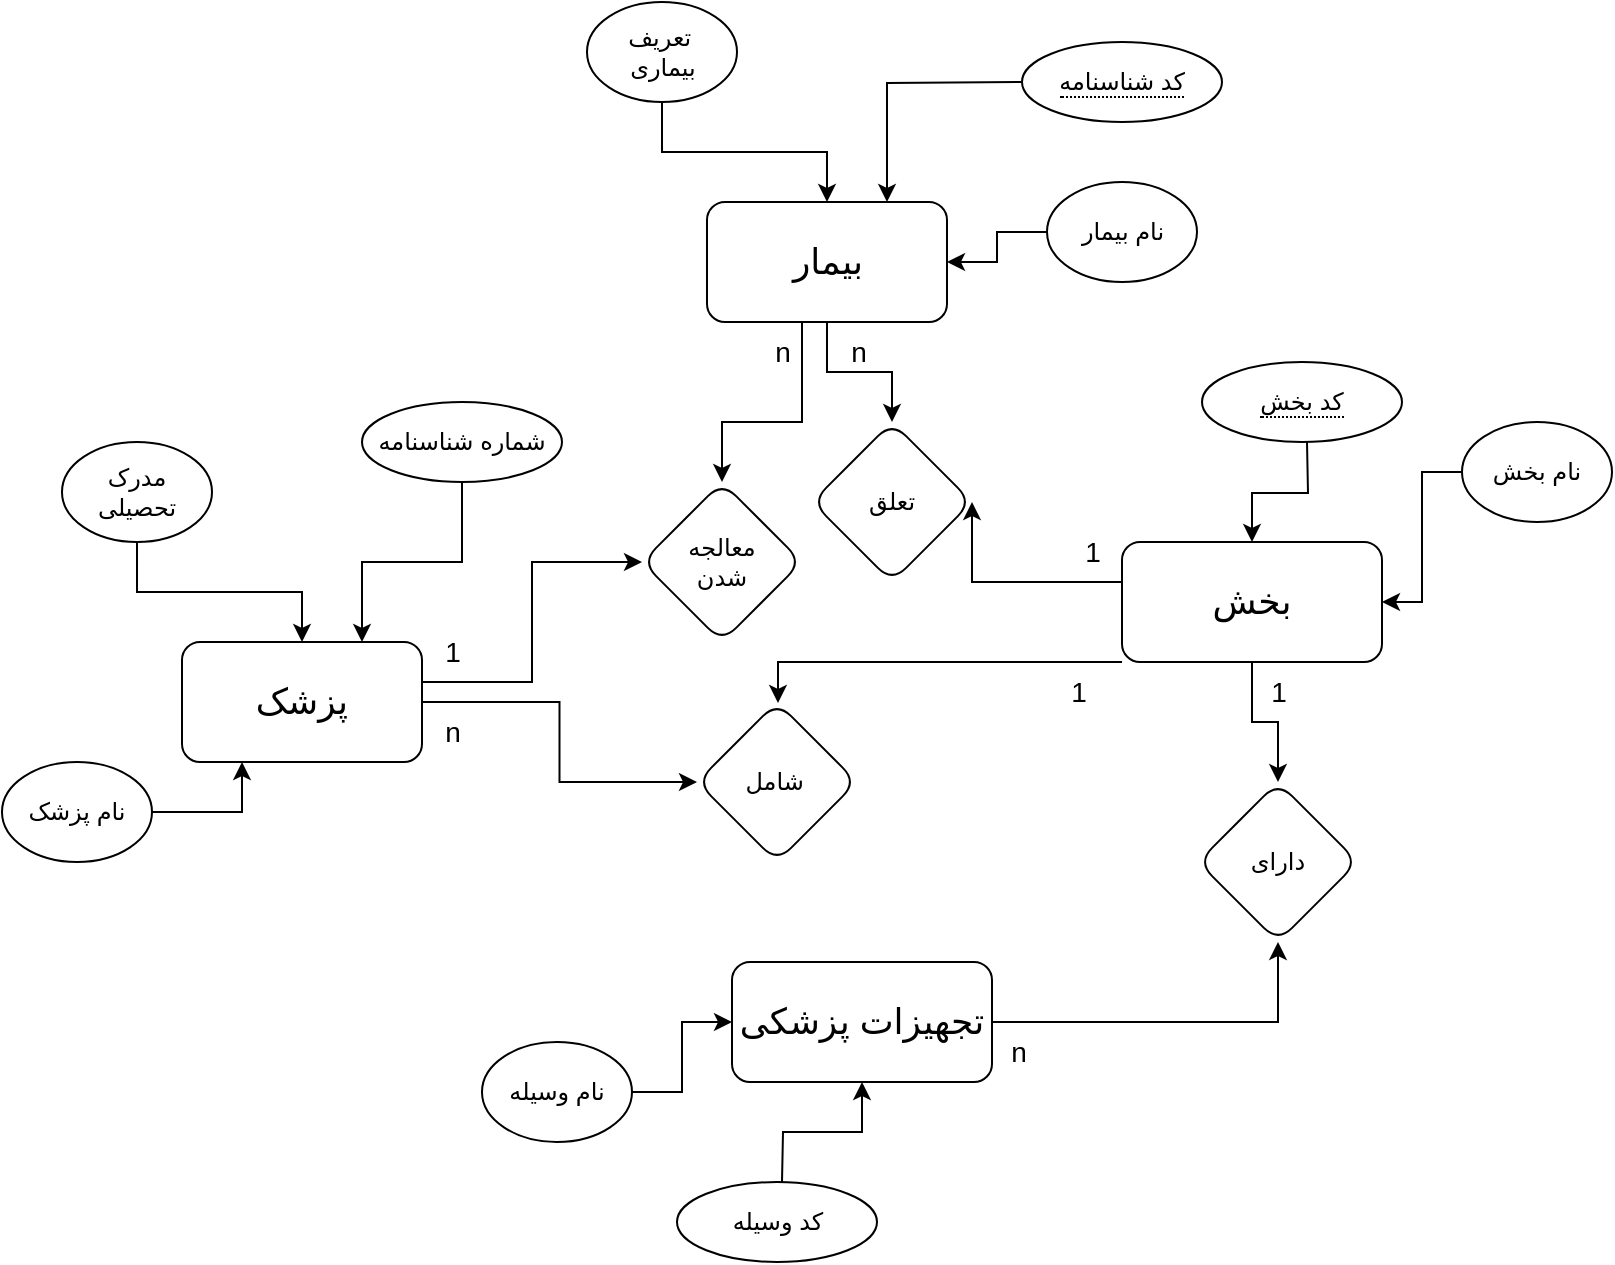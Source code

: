 <mxfile version="24.2.1" type="github">
  <diagram id="R2lEEEUBdFMjLlhIrx00" name="Page-1">
    <mxGraphModel dx="1386" dy="2999" grid="1" gridSize="10" guides="1" tooltips="1" connect="1" arrows="1" fold="1" page="1" pageScale="1" pageWidth="850" pageHeight="1100" math="0" shadow="0" extFonts="Permanent Marker^https://fonts.googleapis.com/css?family=Permanent+Marker">
      <root>
        <mxCell id="0" />
        <mxCell id="1" parent="0" />
        <mxCell id="UUWB8JxI6VlObo6ft-MA-34" value="" style="edgeStyle=orthogonalEdgeStyle;rounded=0;orthogonalLoop=1;jettySize=auto;html=1;" parent="1" source="UUWB8JxI6VlObo6ft-MA-1" target="UUWB8JxI6VlObo6ft-MA-33" edge="1">
          <mxGeometry relative="1" as="geometry" />
        </mxCell>
        <mxCell id="UUWB8JxI6VlObo6ft-MA-41" value="" style="edgeStyle=orthogonalEdgeStyle;rounded=0;orthogonalLoop=1;jettySize=auto;html=1;" parent="1" source="UUWB8JxI6VlObo6ft-MA-1" target="UUWB8JxI6VlObo6ft-MA-40" edge="1">
          <mxGeometry relative="1" as="geometry">
            <Array as="points">
              <mxPoint x="420" y="-1970" />
              <mxPoint x="380" y="-1970" />
            </Array>
          </mxGeometry>
        </mxCell>
        <mxCell id="UUWB8JxI6VlObo6ft-MA-1" value="&lt;span style=&quot;font-size: 18px;&quot;&gt;بیمار&lt;/span&gt;" style="rounded=1;whiteSpace=wrap;html=1;" parent="1" vertex="1">
          <mxGeometry x="372.5" y="-2080" width="120" height="60" as="geometry" />
        </mxCell>
        <mxCell id="UUWB8JxI6VlObo6ft-MA-2" style="edgeStyle=orthogonalEdgeStyle;rounded=0;orthogonalLoop=1;jettySize=auto;html=1;entryX=0.5;entryY=0;entryDx=0;entryDy=0;" parent="1" source="UUWB8JxI6VlObo6ft-MA-3" target="UUWB8JxI6VlObo6ft-MA-1" edge="1">
          <mxGeometry relative="1" as="geometry">
            <mxPoint x="415" y="-2150" as="targetPoint" />
          </mxGeometry>
        </mxCell>
        <mxCell id="UUWB8JxI6VlObo6ft-MA-3" value="تعریف&amp;nbsp;&lt;div&gt;بیماری&lt;/div&gt;" style="ellipse;whiteSpace=wrap;html=1;" parent="1" vertex="1">
          <mxGeometry x="312.5" y="-2180" width="75" height="50" as="geometry" />
        </mxCell>
        <mxCell id="UUWB8JxI6VlObo6ft-MA-4" style="edgeStyle=orthogonalEdgeStyle;rounded=0;orthogonalLoop=1;jettySize=auto;html=1;entryX=0.75;entryY=0;entryDx=0;entryDy=0;" parent="1" target="UUWB8JxI6VlObo6ft-MA-1" edge="1">
          <mxGeometry relative="1" as="geometry">
            <mxPoint x="530" y="-2140" as="sourcePoint" />
          </mxGeometry>
        </mxCell>
        <mxCell id="UUWB8JxI6VlObo6ft-MA-7" style="edgeStyle=orthogonalEdgeStyle;rounded=0;orthogonalLoop=1;jettySize=auto;html=1;entryX=1;entryY=0.5;entryDx=0;entryDy=0;" parent="1" source="UUWB8JxI6VlObo6ft-MA-6" target="UUWB8JxI6VlObo6ft-MA-1" edge="1">
          <mxGeometry relative="1" as="geometry" />
        </mxCell>
        <mxCell id="UUWB8JxI6VlObo6ft-MA-6" value="نام بیمار" style="ellipse;whiteSpace=wrap;html=1;" parent="1" vertex="1">
          <mxGeometry x="542.5" y="-2090" width="75" height="50" as="geometry" />
        </mxCell>
        <mxCell id="UUWB8JxI6VlObo6ft-MA-42" style="edgeStyle=orthogonalEdgeStyle;rounded=0;orthogonalLoop=1;jettySize=auto;html=1;entryX=0;entryY=0.5;entryDx=0;entryDy=0;" parent="1" source="UUWB8JxI6VlObo6ft-MA-8" target="UUWB8JxI6VlObo6ft-MA-40" edge="1">
          <mxGeometry relative="1" as="geometry">
            <Array as="points">
              <mxPoint x="285" y="-1840" />
              <mxPoint x="285" y="-1900" />
            </Array>
          </mxGeometry>
        </mxCell>
        <mxCell id="UUWB8JxI6VlObo6ft-MA-49" style="edgeStyle=orthogonalEdgeStyle;rounded=0;orthogonalLoop=1;jettySize=auto;html=1;entryX=0;entryY=0.5;entryDx=0;entryDy=0;" parent="1" source="UUWB8JxI6VlObo6ft-MA-8" target="UUWB8JxI6VlObo6ft-MA-47" edge="1">
          <mxGeometry relative="1" as="geometry" />
        </mxCell>
        <mxCell id="UUWB8JxI6VlObo6ft-MA-8" value="&lt;span style=&quot;font-size: 18px;&quot;&gt;پزشک&lt;/span&gt;" style="rounded=1;whiteSpace=wrap;html=1;" parent="1" vertex="1">
          <mxGeometry x="110" y="-1860" width="120" height="60" as="geometry" />
        </mxCell>
        <mxCell id="UUWB8JxI6VlObo6ft-MA-9" style="edgeStyle=orthogonalEdgeStyle;rounded=0;orthogonalLoop=1;jettySize=auto;html=1;entryX=0.5;entryY=0;entryDx=0;entryDy=0;" parent="1" source="UUWB8JxI6VlObo6ft-MA-10" target="UUWB8JxI6VlObo6ft-MA-8" edge="1">
          <mxGeometry relative="1" as="geometry">
            <mxPoint x="152.5" y="-1930" as="targetPoint" />
          </mxGeometry>
        </mxCell>
        <mxCell id="UUWB8JxI6VlObo6ft-MA-10" value="مدرک&lt;div&gt;تحصیلی&lt;/div&gt;" style="ellipse;whiteSpace=wrap;html=1;" parent="1" vertex="1">
          <mxGeometry x="50" y="-1960" width="75" height="50" as="geometry" />
        </mxCell>
        <mxCell id="UUWB8JxI6VlObo6ft-MA-11" style="edgeStyle=orthogonalEdgeStyle;rounded=0;orthogonalLoop=1;jettySize=auto;html=1;entryX=0.75;entryY=0;entryDx=0;entryDy=0;exitX=0.5;exitY=1;exitDx=0;exitDy=0;" parent="1" source="r_t4AuF_sLai2iyTPVba-3" target="UUWB8JxI6VlObo6ft-MA-8" edge="1">
          <mxGeometry relative="1" as="geometry">
            <mxPoint x="245" y="-1920" as="sourcePoint" />
          </mxGeometry>
        </mxCell>
        <mxCell id="UUWB8JxI6VlObo6ft-MA-27" style="edgeStyle=orthogonalEdgeStyle;rounded=0;orthogonalLoop=1;jettySize=auto;html=1;entryX=0.25;entryY=1;entryDx=0;entryDy=0;" parent="1" source="UUWB8JxI6VlObo6ft-MA-14" target="UUWB8JxI6VlObo6ft-MA-8" edge="1">
          <mxGeometry relative="1" as="geometry" />
        </mxCell>
        <mxCell id="UUWB8JxI6VlObo6ft-MA-14" value="نام پزشک" style="ellipse;whiteSpace=wrap;html=1;" parent="1" vertex="1">
          <mxGeometry x="20" y="-1800" width="75" height="50" as="geometry" />
        </mxCell>
        <mxCell id="UUWB8JxI6VlObo6ft-MA-54" value="" style="edgeStyle=orthogonalEdgeStyle;rounded=0;orthogonalLoop=1;jettySize=auto;html=1;" parent="1" source="UUWB8JxI6VlObo6ft-MA-15" target="UUWB8JxI6VlObo6ft-MA-53" edge="1">
          <mxGeometry relative="1" as="geometry" />
        </mxCell>
        <mxCell id="UUWB8JxI6VlObo6ft-MA-15" value="&lt;span style=&quot;font-size: 18px;&quot;&gt;تجهیزات پزشکی&lt;/span&gt;" style="rounded=1;whiteSpace=wrap;html=1;" parent="1" vertex="1">
          <mxGeometry x="385" y="-1700" width="130" height="60" as="geometry" />
        </mxCell>
        <mxCell id="UUWB8JxI6VlObo6ft-MA-31" style="edgeStyle=orthogonalEdgeStyle;rounded=0;orthogonalLoop=1;jettySize=auto;html=1;entryX=0.5;entryY=1;entryDx=0;entryDy=0;" parent="1" target="UUWB8JxI6VlObo6ft-MA-15" edge="1">
          <mxGeometry relative="1" as="geometry">
            <mxPoint x="410" y="-1590" as="sourcePoint" />
          </mxGeometry>
        </mxCell>
        <mxCell id="UUWB8JxI6VlObo6ft-MA-56" style="edgeStyle=orthogonalEdgeStyle;rounded=0;orthogonalLoop=1;jettySize=auto;html=1;entryX=0;entryY=0.5;entryDx=0;entryDy=0;" parent="1" source="UUWB8JxI6VlObo6ft-MA-21" target="UUWB8JxI6VlObo6ft-MA-15" edge="1">
          <mxGeometry relative="1" as="geometry" />
        </mxCell>
        <mxCell id="UUWB8JxI6VlObo6ft-MA-21" value="نام وسیله" style="ellipse;whiteSpace=wrap;html=1;" parent="1" vertex="1">
          <mxGeometry x="260" y="-1660" width="75" height="50" as="geometry" />
        </mxCell>
        <mxCell id="UUWB8JxI6VlObo6ft-MA-36" style="edgeStyle=orthogonalEdgeStyle;rounded=0;orthogonalLoop=1;jettySize=auto;html=1;entryX=1;entryY=0.5;entryDx=0;entryDy=0;" parent="1" source="UUWB8JxI6VlObo6ft-MA-22" target="UUWB8JxI6VlObo6ft-MA-33" edge="1">
          <mxGeometry relative="1" as="geometry">
            <Array as="points">
              <mxPoint x="560" y="-1890" />
              <mxPoint x="560" y="-1890" />
            </Array>
          </mxGeometry>
        </mxCell>
        <mxCell id="UUWB8JxI6VlObo6ft-MA-48" value="" style="edgeStyle=orthogonalEdgeStyle;rounded=0;orthogonalLoop=1;jettySize=auto;html=1;" parent="1" source="UUWB8JxI6VlObo6ft-MA-22" target="UUWB8JxI6VlObo6ft-MA-47" edge="1">
          <mxGeometry relative="1" as="geometry">
            <Array as="points">
              <mxPoint x="408" y="-1850" />
            </Array>
          </mxGeometry>
        </mxCell>
        <mxCell id="UUWB8JxI6VlObo6ft-MA-57" style="edgeStyle=orthogonalEdgeStyle;rounded=0;orthogonalLoop=1;jettySize=auto;html=1;" parent="1" source="UUWB8JxI6VlObo6ft-MA-22" target="UUWB8JxI6VlObo6ft-MA-53" edge="1">
          <mxGeometry relative="1" as="geometry" />
        </mxCell>
        <mxCell id="UUWB8JxI6VlObo6ft-MA-22" value="&lt;span style=&quot;font-size: 18px;&quot;&gt;بخش&lt;/span&gt;" style="rounded=1;whiteSpace=wrap;html=1;" parent="1" vertex="1">
          <mxGeometry x="580" y="-1910" width="130" height="60" as="geometry" />
        </mxCell>
        <mxCell id="UUWB8JxI6VlObo6ft-MA-52" style="edgeStyle=orthogonalEdgeStyle;rounded=0;orthogonalLoop=1;jettySize=auto;html=1;" parent="1" target="UUWB8JxI6VlObo6ft-MA-22" edge="1">
          <mxGeometry relative="1" as="geometry">
            <mxPoint x="672.5" y="-1960" as="sourcePoint" />
          </mxGeometry>
        </mxCell>
        <mxCell id="UUWB8JxI6VlObo6ft-MA-25" style="edgeStyle=orthogonalEdgeStyle;rounded=0;orthogonalLoop=1;jettySize=auto;html=1;entryX=1;entryY=0.5;entryDx=0;entryDy=0;" parent="1" source="UUWB8JxI6VlObo6ft-MA-26" target="UUWB8JxI6VlObo6ft-MA-22" edge="1">
          <mxGeometry relative="1" as="geometry" />
        </mxCell>
        <mxCell id="UUWB8JxI6VlObo6ft-MA-26" value="نام بخش" style="ellipse;whiteSpace=wrap;html=1;" parent="1" vertex="1">
          <mxGeometry x="750" y="-1970" width="75" height="50" as="geometry" />
        </mxCell>
        <mxCell id="UUWB8JxI6VlObo6ft-MA-33" value="تعلق" style="rhombus;whiteSpace=wrap;html=1;rounded=1;" parent="1" vertex="1">
          <mxGeometry x="425" y="-1970" width="80" height="80" as="geometry" />
        </mxCell>
        <mxCell id="UUWB8JxI6VlObo6ft-MA-37" value="&lt;font style=&quot;font-size: 14px;&quot;&gt;n&lt;/font&gt;" style="text;html=1;align=center;verticalAlign=middle;resizable=0;points=[];autosize=1;strokeColor=none;fillColor=none;" parent="1" vertex="1">
          <mxGeometry x="395" y="-2020" width="30" height="30" as="geometry" />
        </mxCell>
        <mxCell id="UUWB8JxI6VlObo6ft-MA-39" value="&lt;font style=&quot;font-size: 14px;&quot;&gt;1&lt;/font&gt;" style="text;html=1;align=center;verticalAlign=middle;resizable=0;points=[];autosize=1;strokeColor=none;fillColor=none;" parent="1" vertex="1">
          <mxGeometry x="550" y="-1920" width="30" height="30" as="geometry" />
        </mxCell>
        <mxCell id="UUWB8JxI6VlObo6ft-MA-40" value="&lt;div&gt;معالجه&lt;/div&gt;&lt;div&gt;شدن&lt;/div&gt;" style="rhombus;whiteSpace=wrap;html=1;rounded=1;" parent="1" vertex="1">
          <mxGeometry x="340" y="-1940" width="80" height="80" as="geometry" />
        </mxCell>
        <mxCell id="UUWB8JxI6VlObo6ft-MA-43" value="&lt;font style=&quot;font-size: 14px;&quot;&gt;1&lt;/font&gt;" style="text;html=1;align=center;verticalAlign=middle;resizable=0;points=[];autosize=1;strokeColor=none;fillColor=none;" parent="1" vertex="1">
          <mxGeometry x="230" y="-1870" width="30" height="30" as="geometry" />
        </mxCell>
        <mxCell id="UUWB8JxI6VlObo6ft-MA-44" value="&lt;font style=&quot;font-size: 14px;&quot;&gt;n&lt;/font&gt;" style="text;html=1;align=center;verticalAlign=middle;resizable=0;points=[];autosize=1;strokeColor=none;fillColor=none;" parent="1" vertex="1">
          <mxGeometry x="432.5" y="-2020" width="30" height="30" as="geometry" />
        </mxCell>
        <mxCell id="UUWB8JxI6VlObo6ft-MA-47" value="شامل&amp;nbsp;" style="rhombus;whiteSpace=wrap;html=1;rounded=1;" parent="1" vertex="1">
          <mxGeometry x="367.5" y="-1830" width="80" height="80" as="geometry" />
        </mxCell>
        <mxCell id="UUWB8JxI6VlObo6ft-MA-50" value="&lt;font style=&quot;font-size: 14px;&quot;&gt;1&lt;/font&gt;" style="text;html=1;align=center;verticalAlign=middle;resizable=0;points=[];autosize=1;strokeColor=none;fillColor=none;" parent="1" vertex="1">
          <mxGeometry x="542.5" y="-1850" width="30" height="30" as="geometry" />
        </mxCell>
        <mxCell id="UUWB8JxI6VlObo6ft-MA-51" value="&lt;span style=&quot;font-size: 14px;&quot;&gt;n&lt;/span&gt;" style="text;html=1;align=center;verticalAlign=middle;resizable=0;points=[];autosize=1;strokeColor=none;fillColor=none;" parent="1" vertex="1">
          <mxGeometry x="230" y="-1830" width="30" height="30" as="geometry" />
        </mxCell>
        <mxCell id="UUWB8JxI6VlObo6ft-MA-53" value="دارای" style="rhombus;whiteSpace=wrap;html=1;rounded=1;" parent="1" vertex="1">
          <mxGeometry x="618" y="-1790" width="80" height="80" as="geometry" />
        </mxCell>
        <mxCell id="UUWB8JxI6VlObo6ft-MA-58" value="&lt;font style=&quot;font-size: 14px;&quot;&gt;1&lt;/font&gt;" style="text;html=1;align=center;verticalAlign=middle;resizable=0;points=[];autosize=1;strokeColor=none;fillColor=none;" parent="1" vertex="1">
          <mxGeometry x="643" y="-1850" width="30" height="30" as="geometry" />
        </mxCell>
        <mxCell id="UUWB8JxI6VlObo6ft-MA-59" value="&lt;span style=&quot;font-size: 14px;&quot;&gt;n&lt;/span&gt;" style="text;html=1;align=center;verticalAlign=middle;resizable=0;points=[];autosize=1;strokeColor=none;fillColor=none;" parent="1" vertex="1">
          <mxGeometry x="512.5" y="-1670" width="30" height="30" as="geometry" />
        </mxCell>
        <mxCell id="r_t4AuF_sLai2iyTPVba-1" value="&lt;span style=&quot;border-bottom: 1px dotted&quot;&gt;کد شناسنامه&lt;/span&gt;" style="ellipse;whiteSpace=wrap;html=1;align=center;" vertex="1" parent="1">
          <mxGeometry x="530" y="-2160" width="100" height="40" as="geometry" />
        </mxCell>
        <mxCell id="r_t4AuF_sLai2iyTPVba-2" value="&lt;span style=&quot;border-bottom: 1px dotted&quot;&gt;کد بخش&lt;/span&gt;" style="ellipse;whiteSpace=wrap;html=1;align=center;" vertex="1" parent="1">
          <mxGeometry x="620" y="-2000" width="100" height="40" as="geometry" />
        </mxCell>
        <mxCell id="r_t4AuF_sLai2iyTPVba-3" value="شماره شناسنامه" style="ellipse;whiteSpace=wrap;html=1;align=center;" vertex="1" parent="1">
          <mxGeometry x="200" y="-1980" width="100" height="40" as="geometry" />
        </mxCell>
        <mxCell id="r_t4AuF_sLai2iyTPVba-4" value="کد وسیله" style="ellipse;whiteSpace=wrap;html=1;align=center;" vertex="1" parent="1">
          <mxGeometry x="357.5" y="-1590" width="100" height="40" as="geometry" />
        </mxCell>
      </root>
    </mxGraphModel>
  </diagram>
</mxfile>
